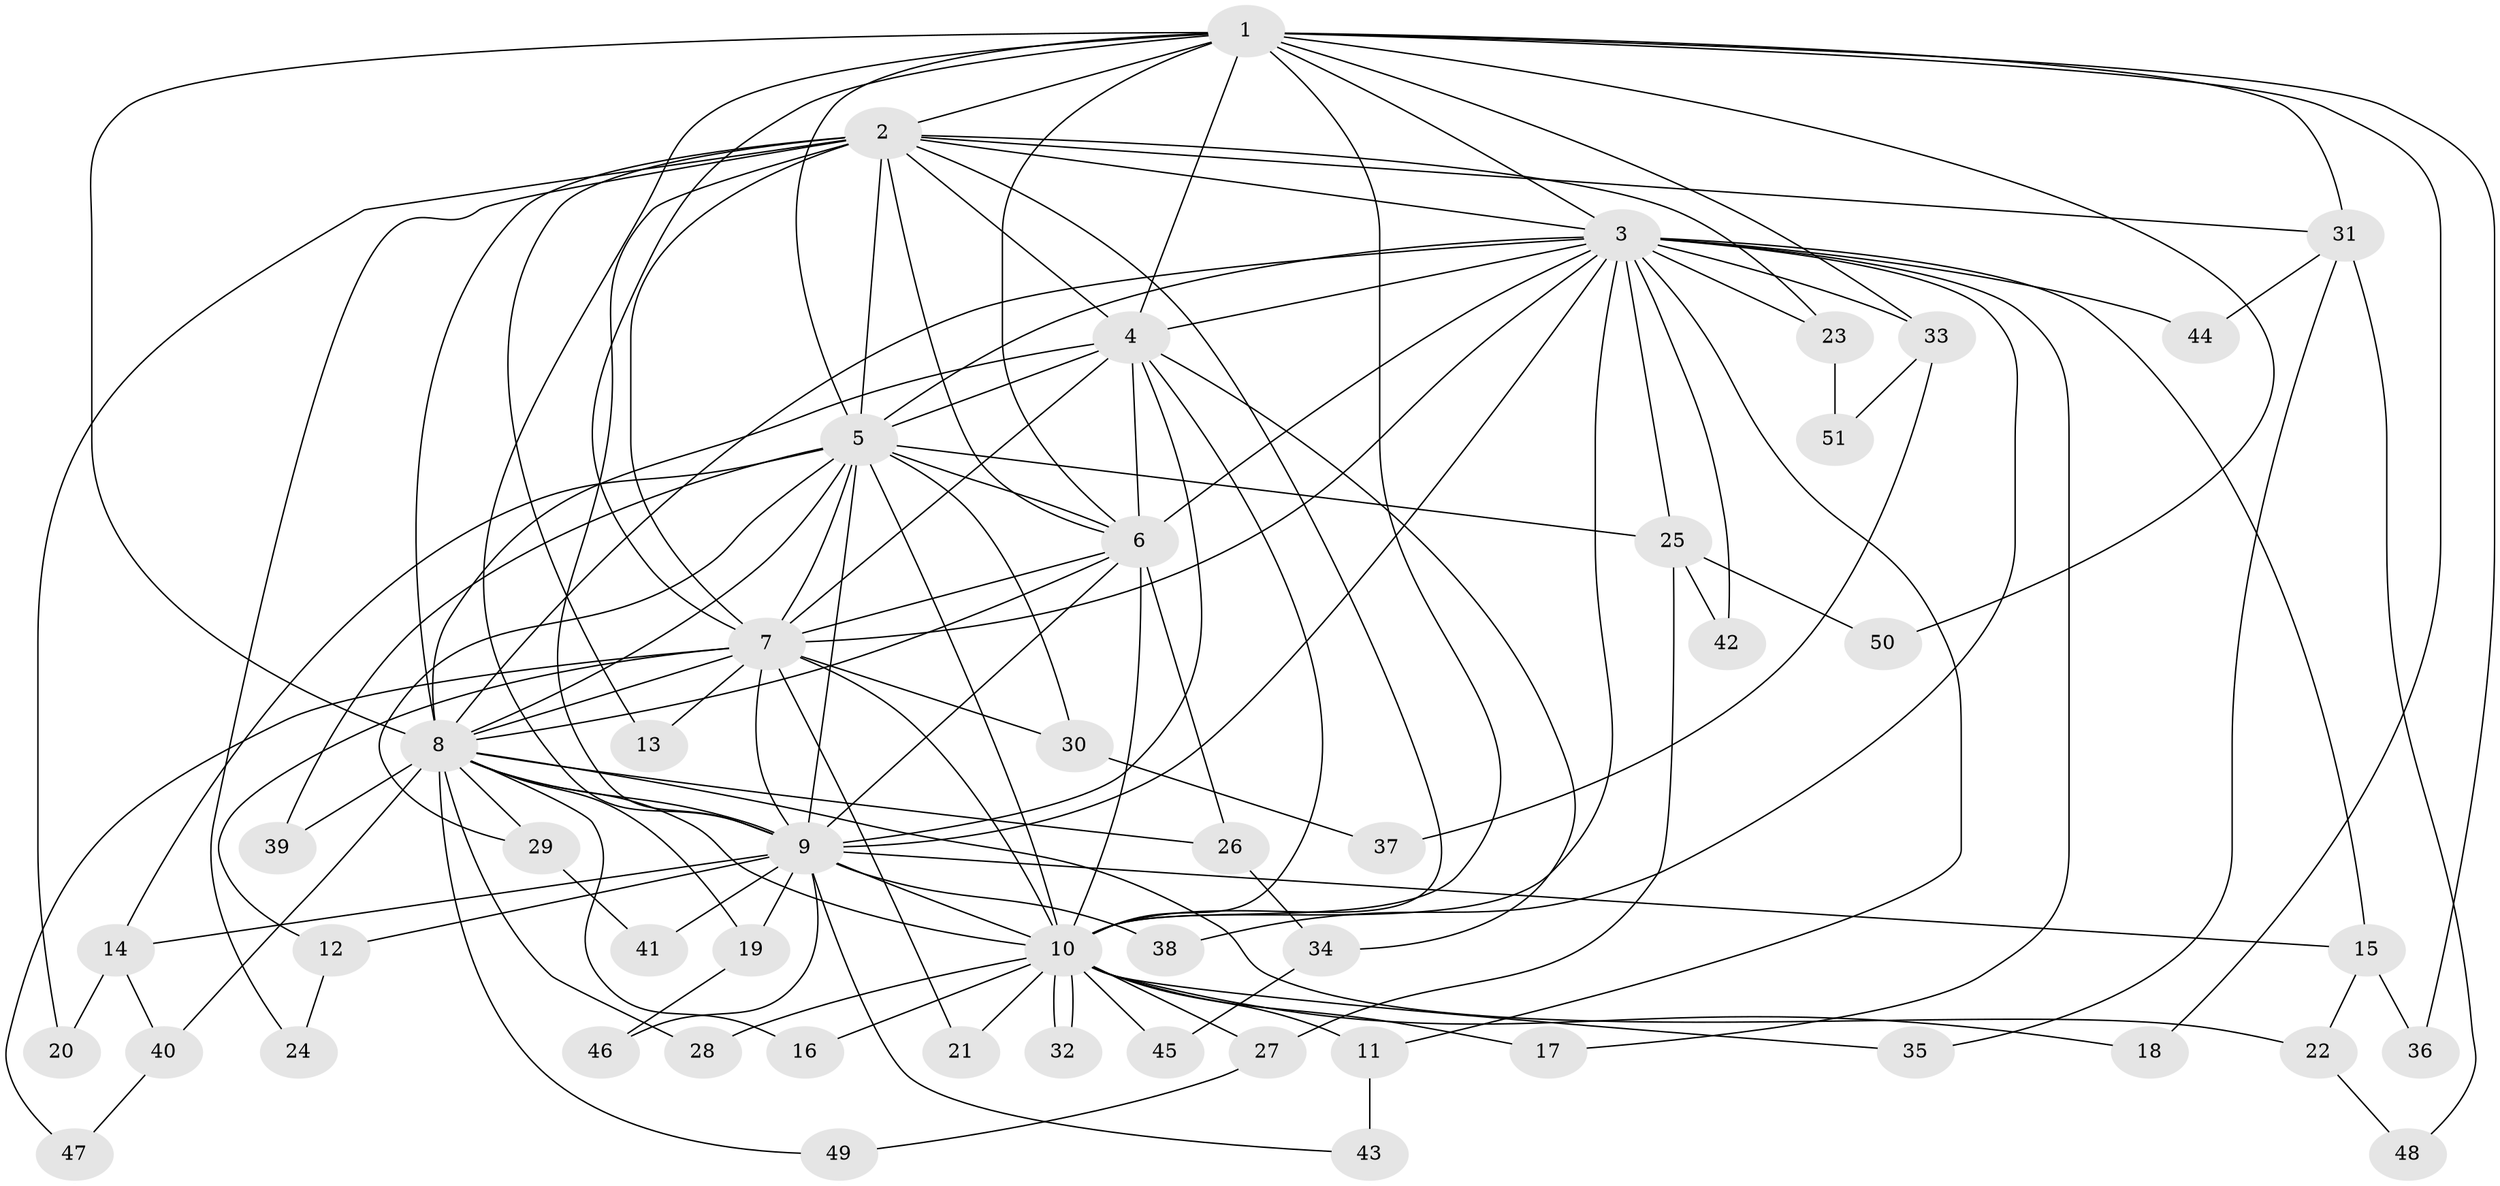 // Generated by graph-tools (version 1.1) at 2025/49/03/09/25 03:49:37]
// undirected, 51 vertices, 127 edges
graph export_dot {
graph [start="1"]
  node [color=gray90,style=filled];
  1;
  2;
  3;
  4;
  5;
  6;
  7;
  8;
  9;
  10;
  11;
  12;
  13;
  14;
  15;
  16;
  17;
  18;
  19;
  20;
  21;
  22;
  23;
  24;
  25;
  26;
  27;
  28;
  29;
  30;
  31;
  32;
  33;
  34;
  35;
  36;
  37;
  38;
  39;
  40;
  41;
  42;
  43;
  44;
  45;
  46;
  47;
  48;
  49;
  50;
  51;
  1 -- 2;
  1 -- 3;
  1 -- 4;
  1 -- 5;
  1 -- 6;
  1 -- 7;
  1 -- 8;
  1 -- 9;
  1 -- 10;
  1 -- 18;
  1 -- 31;
  1 -- 33;
  1 -- 36;
  1 -- 50;
  2 -- 3;
  2 -- 4;
  2 -- 5;
  2 -- 6;
  2 -- 7;
  2 -- 8;
  2 -- 9;
  2 -- 10;
  2 -- 13;
  2 -- 20;
  2 -- 23;
  2 -- 24;
  2 -- 31;
  3 -- 4;
  3 -- 5;
  3 -- 6;
  3 -- 7;
  3 -- 8;
  3 -- 9;
  3 -- 10;
  3 -- 11;
  3 -- 15;
  3 -- 17;
  3 -- 23;
  3 -- 25;
  3 -- 33;
  3 -- 38;
  3 -- 42;
  3 -- 44;
  4 -- 5;
  4 -- 6;
  4 -- 7;
  4 -- 8;
  4 -- 9;
  4 -- 10;
  4 -- 34;
  5 -- 6;
  5 -- 7;
  5 -- 8;
  5 -- 9;
  5 -- 10;
  5 -- 14;
  5 -- 25;
  5 -- 29;
  5 -- 30;
  5 -- 39;
  6 -- 7;
  6 -- 8;
  6 -- 9;
  6 -- 10;
  6 -- 26;
  7 -- 8;
  7 -- 9;
  7 -- 10;
  7 -- 12;
  7 -- 13;
  7 -- 21;
  7 -- 30;
  7 -- 47;
  8 -- 9;
  8 -- 10;
  8 -- 16;
  8 -- 19;
  8 -- 22;
  8 -- 26;
  8 -- 28;
  8 -- 29;
  8 -- 39;
  8 -- 40;
  8 -- 49;
  9 -- 10;
  9 -- 12;
  9 -- 14;
  9 -- 15;
  9 -- 19;
  9 -- 38;
  9 -- 41;
  9 -- 43;
  9 -- 46;
  10 -- 11;
  10 -- 16;
  10 -- 17;
  10 -- 18;
  10 -- 21;
  10 -- 27;
  10 -- 28;
  10 -- 32;
  10 -- 32;
  10 -- 35;
  10 -- 45;
  11 -- 43;
  12 -- 24;
  14 -- 20;
  14 -- 40;
  15 -- 22;
  15 -- 36;
  19 -- 46;
  22 -- 48;
  23 -- 51;
  25 -- 27;
  25 -- 42;
  25 -- 50;
  26 -- 34;
  27 -- 49;
  29 -- 41;
  30 -- 37;
  31 -- 35;
  31 -- 44;
  31 -- 48;
  33 -- 37;
  33 -- 51;
  34 -- 45;
  40 -- 47;
}
